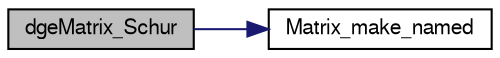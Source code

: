 digraph G
{
  edge [fontname="FreeSans",fontsize=10,labelfontname="FreeSans",labelfontsize=10];
  node [fontname="FreeSans",fontsize=10,shape=record];
  rankdir=LR;
  Node1 [label="dgeMatrix_Schur",height=0.2,width=0.4,color="black", fillcolor="grey75", style="filled" fontcolor="black"];
  Node1 -> Node2 [color="midnightblue",fontsize=10,style="solid",fontname="FreeSans"];
  Node2 [label="Matrix_make_named",height=0.2,width=0.4,color="black", fillcolor="white", style="filled",URL="$Mutils_8c.html#49cdafaf2478e20d8567e72aa4a93a58",tooltip="Create a named vector of type TYP."];
}
